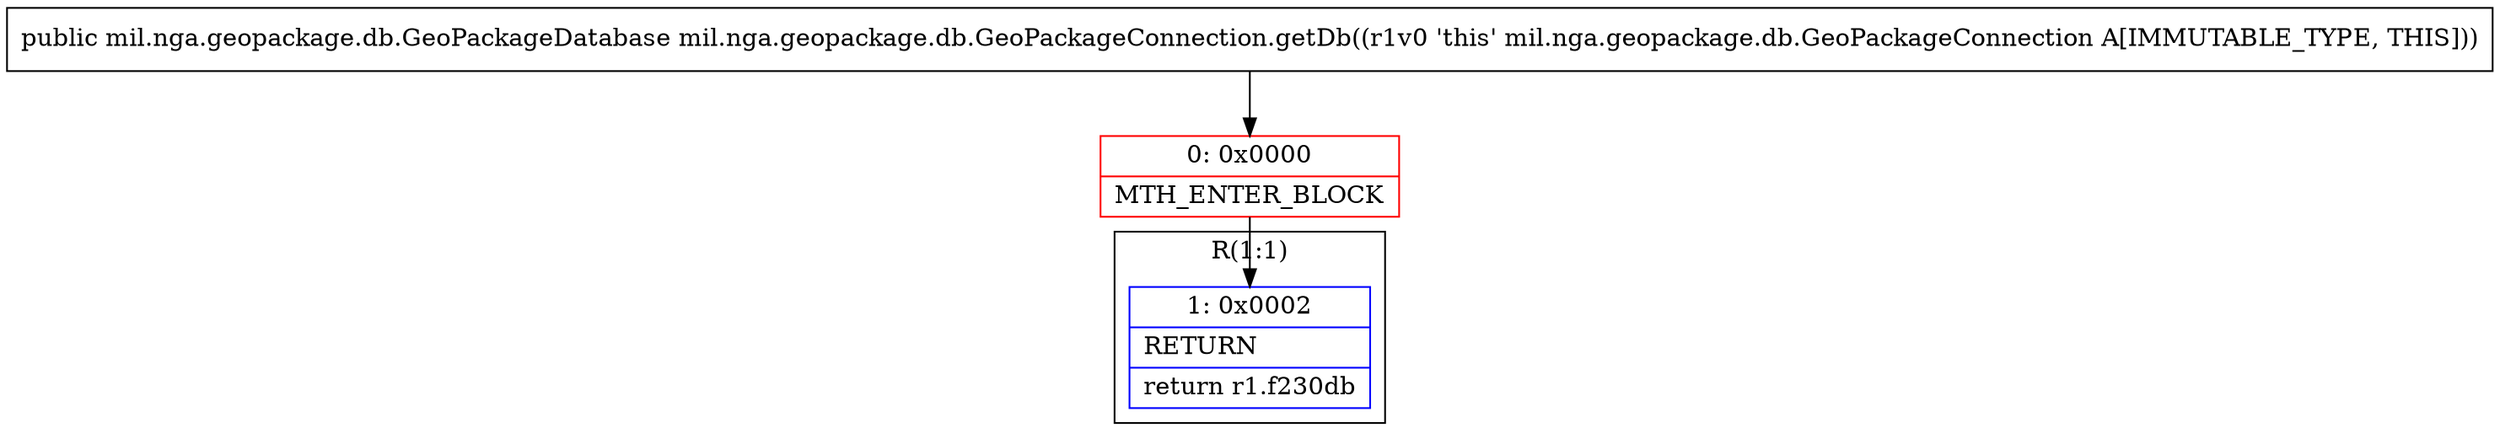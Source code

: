 digraph "CFG formil.nga.geopackage.db.GeoPackageConnection.getDb()Lmil\/nga\/geopackage\/db\/GeoPackageDatabase;" {
subgraph cluster_Region_466554899 {
label = "R(1:1)";
node [shape=record,color=blue];
Node_1 [shape=record,label="{1\:\ 0x0002|RETURN\l|return r1.f230db\l}"];
}
Node_0 [shape=record,color=red,label="{0\:\ 0x0000|MTH_ENTER_BLOCK\l}"];
MethodNode[shape=record,label="{public mil.nga.geopackage.db.GeoPackageDatabase mil.nga.geopackage.db.GeoPackageConnection.getDb((r1v0 'this' mil.nga.geopackage.db.GeoPackageConnection A[IMMUTABLE_TYPE, THIS])) }"];
MethodNode -> Node_0;
Node_0 -> Node_1;
}

